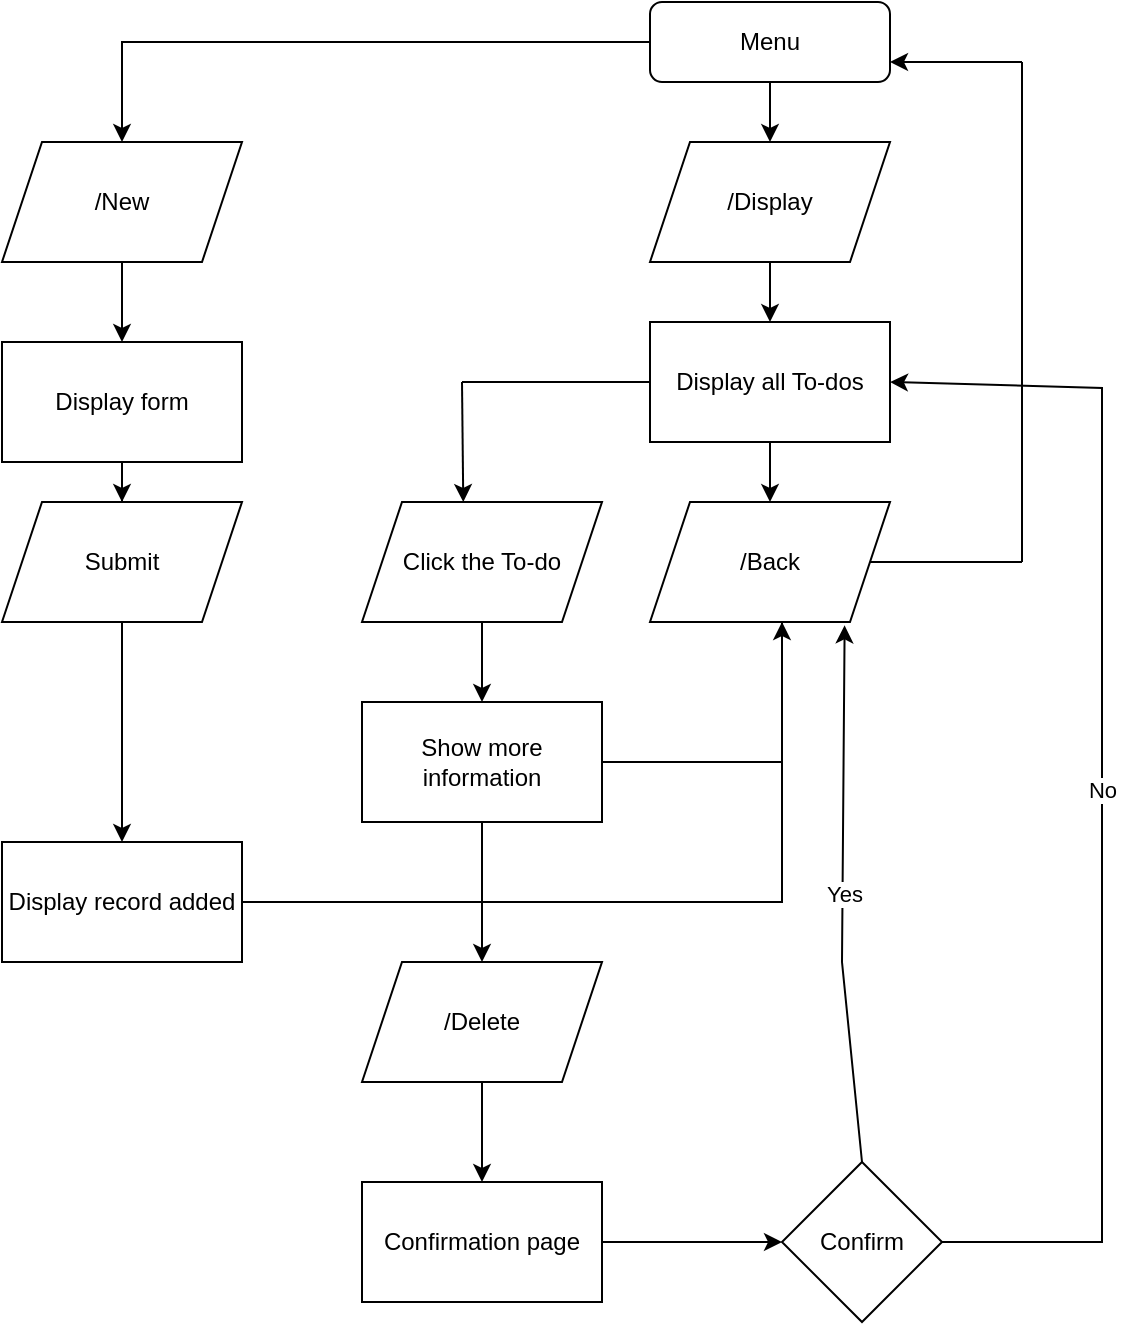 <mxfile version="21.6.1" type="device">
  <diagram id="C5RBs43oDa-KdzZeNtuy" name="Page-1">
    <mxGraphModel dx="780" dy="496" grid="1" gridSize="10" guides="1" tooltips="1" connect="1" arrows="1" fold="1" page="0" pageScale="1" pageWidth="827" pageHeight="1169" math="0" shadow="0">
      <root>
        <mxCell id="WIyWlLk6GJQsqaUBKTNV-0" />
        <mxCell id="WIyWlLk6GJQsqaUBKTNV-1" parent="WIyWlLk6GJQsqaUBKTNV-0" />
        <mxCell id="1K287xZEM_sggatvsGYo-4" value="" style="edgeStyle=orthogonalEdgeStyle;rounded=0;orthogonalLoop=1;jettySize=auto;html=1;" parent="WIyWlLk6GJQsqaUBKTNV-1" source="WIyWlLk6GJQsqaUBKTNV-3" target="1K287xZEM_sggatvsGYo-2" edge="1">
          <mxGeometry relative="1" as="geometry" />
        </mxCell>
        <mxCell id="1K287xZEM_sggatvsGYo-29" style="edgeStyle=orthogonalEdgeStyle;rounded=0;orthogonalLoop=1;jettySize=auto;html=1;entryX=0.5;entryY=0;entryDx=0;entryDy=0;" parent="WIyWlLk6GJQsqaUBKTNV-1" source="WIyWlLk6GJQsqaUBKTNV-3" target="1K287xZEM_sggatvsGYo-27" edge="1">
          <mxGeometry relative="1" as="geometry" />
        </mxCell>
        <mxCell id="WIyWlLk6GJQsqaUBKTNV-3" value="Menu" style="rounded=1;whiteSpace=wrap;html=1;fontSize=12;glass=0;strokeWidth=1;shadow=0;" parent="WIyWlLk6GJQsqaUBKTNV-1" vertex="1">
          <mxGeometry x="414" y="90" width="120" height="40" as="geometry" />
        </mxCell>
        <mxCell id="1K287xZEM_sggatvsGYo-5" value="" style="edgeStyle=orthogonalEdgeStyle;rounded=0;orthogonalLoop=1;jettySize=auto;html=1;" parent="WIyWlLk6GJQsqaUBKTNV-1" source="1K287xZEM_sggatvsGYo-2" target="1K287xZEM_sggatvsGYo-3" edge="1">
          <mxGeometry relative="1" as="geometry" />
        </mxCell>
        <mxCell id="1K287xZEM_sggatvsGYo-2" value="/Display" style="shape=parallelogram;perimeter=parallelogramPerimeter;whiteSpace=wrap;html=1;fixedSize=1;" parent="WIyWlLk6GJQsqaUBKTNV-1" vertex="1">
          <mxGeometry x="414" y="160" width="120" height="60" as="geometry" />
        </mxCell>
        <mxCell id="1K287xZEM_sggatvsGYo-9" value="" style="edgeStyle=orthogonalEdgeStyle;rounded=0;orthogonalLoop=1;jettySize=auto;html=1;" parent="WIyWlLk6GJQsqaUBKTNV-1" source="1K287xZEM_sggatvsGYo-3" target="1K287xZEM_sggatvsGYo-8" edge="1">
          <mxGeometry relative="1" as="geometry" />
        </mxCell>
        <mxCell id="1K287xZEM_sggatvsGYo-3" value="Display all To-dos" style="rounded=0;whiteSpace=wrap;html=1;" parent="WIyWlLk6GJQsqaUBKTNV-1" vertex="1">
          <mxGeometry x="414" y="250" width="120" height="60" as="geometry" />
        </mxCell>
        <mxCell id="1K287xZEM_sggatvsGYo-8" value="/Back" style="shape=parallelogram;perimeter=parallelogramPerimeter;whiteSpace=wrap;html=1;fixedSize=1;rounded=0;" parent="WIyWlLk6GJQsqaUBKTNV-1" vertex="1">
          <mxGeometry x="414" y="340" width="120" height="60" as="geometry" />
        </mxCell>
        <mxCell id="1K287xZEM_sggatvsGYo-15" value="" style="endArrow=none;html=1;rounded=0;exitX=1;exitY=0.5;exitDx=0;exitDy=0;" parent="WIyWlLk6GJQsqaUBKTNV-1" source="1K287xZEM_sggatvsGYo-8" edge="1">
          <mxGeometry width="50" height="50" relative="1" as="geometry">
            <mxPoint x="410" y="350" as="sourcePoint" />
            <mxPoint x="600" y="370" as="targetPoint" />
          </mxGeometry>
        </mxCell>
        <mxCell id="1K287xZEM_sggatvsGYo-16" value="" style="endArrow=none;html=1;rounded=0;" parent="WIyWlLk6GJQsqaUBKTNV-1" edge="1">
          <mxGeometry width="50" height="50" relative="1" as="geometry">
            <mxPoint x="600" y="120" as="sourcePoint" />
            <mxPoint x="600" y="370" as="targetPoint" />
          </mxGeometry>
        </mxCell>
        <mxCell id="1K287xZEM_sggatvsGYo-18" value="" style="endArrow=classic;html=1;rounded=0;entryX=1;entryY=0.75;entryDx=0;entryDy=0;" parent="WIyWlLk6GJQsqaUBKTNV-1" target="WIyWlLk6GJQsqaUBKTNV-3" edge="1">
          <mxGeometry width="50" height="50" relative="1" as="geometry">
            <mxPoint x="600" y="120" as="sourcePoint" />
            <mxPoint x="460" y="300" as="targetPoint" />
          </mxGeometry>
        </mxCell>
        <mxCell id="1K287xZEM_sggatvsGYo-23" value="" style="edgeStyle=orthogonalEdgeStyle;rounded=0;orthogonalLoop=1;jettySize=auto;html=1;" parent="WIyWlLk6GJQsqaUBKTNV-1" source="1K287xZEM_sggatvsGYo-19" target="1K287xZEM_sggatvsGYo-22" edge="1">
          <mxGeometry relative="1" as="geometry" />
        </mxCell>
        <mxCell id="1K287xZEM_sggatvsGYo-19" value="Click the To-do" style="shape=parallelogram;perimeter=parallelogramPerimeter;whiteSpace=wrap;html=1;fixedSize=1;" parent="WIyWlLk6GJQsqaUBKTNV-1" vertex="1">
          <mxGeometry x="270" y="340" width="120" height="60" as="geometry" />
        </mxCell>
        <mxCell id="1K287xZEM_sggatvsGYo-20" value="" style="endArrow=classic;html=1;rounded=0;entryX=0.422;entryY=0;entryDx=0;entryDy=0;entryPerimeter=0;" parent="WIyWlLk6GJQsqaUBKTNV-1" target="1K287xZEM_sggatvsGYo-19" edge="1">
          <mxGeometry width="50" height="50" relative="1" as="geometry">
            <mxPoint x="320" y="280" as="sourcePoint" />
            <mxPoint x="400" y="290" as="targetPoint" />
          </mxGeometry>
        </mxCell>
        <mxCell id="1K287xZEM_sggatvsGYo-21" value="" style="endArrow=none;html=1;rounded=0;entryX=0;entryY=0.5;entryDx=0;entryDy=0;" parent="WIyWlLk6GJQsqaUBKTNV-1" target="1K287xZEM_sggatvsGYo-3" edge="1">
          <mxGeometry width="50" height="50" relative="1" as="geometry">
            <mxPoint x="320" y="280" as="sourcePoint" />
            <mxPoint x="420" y="280" as="targetPoint" />
          </mxGeometry>
        </mxCell>
        <mxCell id="1K287xZEM_sggatvsGYo-26" style="edgeStyle=orthogonalEdgeStyle;rounded=0;orthogonalLoop=1;jettySize=auto;html=1;" parent="WIyWlLk6GJQsqaUBKTNV-1" source="1K287xZEM_sggatvsGYo-22" edge="1">
          <mxGeometry relative="1" as="geometry">
            <mxPoint x="480" y="400" as="targetPoint" />
            <Array as="points">
              <mxPoint x="480" y="470" />
              <mxPoint x="480" y="400" />
            </Array>
          </mxGeometry>
        </mxCell>
        <mxCell id="W7uDl2fpobRiwiZoaSqa-1" style="edgeStyle=orthogonalEdgeStyle;rounded=0;orthogonalLoop=1;jettySize=auto;html=1;" edge="1" parent="WIyWlLk6GJQsqaUBKTNV-1" source="1K287xZEM_sggatvsGYo-22" target="1K287xZEM_sggatvsGYo-81">
          <mxGeometry relative="1" as="geometry" />
        </mxCell>
        <mxCell id="1K287xZEM_sggatvsGYo-22" value="Show more information" style="whiteSpace=wrap;html=1;" parent="WIyWlLk6GJQsqaUBKTNV-1" vertex="1">
          <mxGeometry x="270" y="440" width="120" height="60" as="geometry" />
        </mxCell>
        <mxCell id="1K287xZEM_sggatvsGYo-31" value="" style="edgeStyle=orthogonalEdgeStyle;rounded=0;orthogonalLoop=1;jettySize=auto;html=1;" parent="WIyWlLk6GJQsqaUBKTNV-1" source="1K287xZEM_sggatvsGYo-27" target="1K287xZEM_sggatvsGYo-30" edge="1">
          <mxGeometry relative="1" as="geometry" />
        </mxCell>
        <mxCell id="1K287xZEM_sggatvsGYo-27" value="/New" style="shape=parallelogram;perimeter=parallelogramPerimeter;whiteSpace=wrap;html=1;fixedSize=1;" parent="WIyWlLk6GJQsqaUBKTNV-1" vertex="1">
          <mxGeometry x="90" y="160" width="120" height="60" as="geometry" />
        </mxCell>
        <mxCell id="1K287xZEM_sggatvsGYo-33" value="" style="edgeStyle=orthogonalEdgeStyle;rounded=0;orthogonalLoop=1;jettySize=auto;html=1;" parent="WIyWlLk6GJQsqaUBKTNV-1" source="1K287xZEM_sggatvsGYo-30" target="1K287xZEM_sggatvsGYo-32" edge="1">
          <mxGeometry relative="1" as="geometry" />
        </mxCell>
        <mxCell id="1K287xZEM_sggatvsGYo-30" value="Display form" style="whiteSpace=wrap;html=1;" parent="WIyWlLk6GJQsqaUBKTNV-1" vertex="1">
          <mxGeometry x="90" y="260" width="120" height="60" as="geometry" />
        </mxCell>
        <mxCell id="1K287xZEM_sggatvsGYo-34" style="edgeStyle=orthogonalEdgeStyle;rounded=0;orthogonalLoop=1;jettySize=auto;html=1;exitX=1;exitY=0.5;exitDx=0;exitDy=0;endArrow=none;endFill=0;" parent="WIyWlLk6GJQsqaUBKTNV-1" source="1K287xZEM_sggatvsGYo-35" edge="1">
          <mxGeometry relative="1" as="geometry">
            <mxPoint x="480" y="400" as="targetPoint" />
            <Array as="points">
              <mxPoint x="480" y="540" />
            </Array>
          </mxGeometry>
        </mxCell>
        <mxCell id="1K287xZEM_sggatvsGYo-36" value="" style="edgeStyle=orthogonalEdgeStyle;rounded=0;orthogonalLoop=1;jettySize=auto;html=1;" parent="WIyWlLk6GJQsqaUBKTNV-1" source="1K287xZEM_sggatvsGYo-32" target="1K287xZEM_sggatvsGYo-35" edge="1">
          <mxGeometry relative="1" as="geometry" />
        </mxCell>
        <mxCell id="1K287xZEM_sggatvsGYo-32" value="Submit" style="shape=parallelogram;perimeter=parallelogramPerimeter;whiteSpace=wrap;html=1;fixedSize=1;" parent="WIyWlLk6GJQsqaUBKTNV-1" vertex="1">
          <mxGeometry x="90" y="340" width="120" height="60" as="geometry" />
        </mxCell>
        <mxCell id="1K287xZEM_sggatvsGYo-35" value="Display record added" style="whiteSpace=wrap;html=1;" parent="WIyWlLk6GJQsqaUBKTNV-1" vertex="1">
          <mxGeometry x="90" y="510" width="120" height="60" as="geometry" />
        </mxCell>
        <mxCell id="W7uDl2fpobRiwiZoaSqa-0" style="edgeStyle=orthogonalEdgeStyle;rounded=0;orthogonalLoop=1;jettySize=auto;html=1;entryX=0.5;entryY=0;entryDx=0;entryDy=0;" edge="1" parent="WIyWlLk6GJQsqaUBKTNV-1" source="1K287xZEM_sggatvsGYo-81" target="1K287xZEM_sggatvsGYo-89">
          <mxGeometry relative="1" as="geometry" />
        </mxCell>
        <mxCell id="1K287xZEM_sggatvsGYo-81" value="/Delete" style="shape=parallelogram;perimeter=parallelogramPerimeter;whiteSpace=wrap;html=1;fixedSize=1;" parent="WIyWlLk6GJQsqaUBKTNV-1" vertex="1">
          <mxGeometry x="270" y="570" width="120" height="60" as="geometry" />
        </mxCell>
        <mxCell id="1K287xZEM_sggatvsGYo-92" value="" style="edgeStyle=orthogonalEdgeStyle;rounded=0;orthogonalLoop=1;jettySize=auto;html=1;" parent="WIyWlLk6GJQsqaUBKTNV-1" source="1K287xZEM_sggatvsGYo-89" target="1K287xZEM_sggatvsGYo-91" edge="1">
          <mxGeometry relative="1" as="geometry" />
        </mxCell>
        <mxCell id="1K287xZEM_sggatvsGYo-89" value="Confirmation page" style="whiteSpace=wrap;html=1;" parent="WIyWlLk6GJQsqaUBKTNV-1" vertex="1">
          <mxGeometry x="270" y="680" width="120" height="60" as="geometry" />
        </mxCell>
        <mxCell id="1K287xZEM_sggatvsGYo-91" value="Confirm" style="rhombus;whiteSpace=wrap;html=1;" parent="WIyWlLk6GJQsqaUBKTNV-1" vertex="1">
          <mxGeometry x="480" y="670" width="80" height="80" as="geometry" />
        </mxCell>
        <mxCell id="1K287xZEM_sggatvsGYo-94" value="" style="endArrow=none;html=1;rounded=0;entryX=0.5;entryY=0;entryDx=0;entryDy=0;endFill=0;exitX=0.811;exitY=1.028;exitDx=0;exitDy=0;exitPerimeter=0;startArrow=classic;startFill=1;" parent="WIyWlLk6GJQsqaUBKTNV-1" target="1K287xZEM_sggatvsGYo-91" edge="1" source="1K287xZEM_sggatvsGYo-8">
          <mxGeometry relative="1" as="geometry">
            <mxPoint x="479" y="400" as="sourcePoint" />
            <mxPoint x="642" y="567" as="targetPoint" />
            <Array as="points">
              <mxPoint x="510" y="570" />
            </Array>
          </mxGeometry>
        </mxCell>
        <mxCell id="1K287xZEM_sggatvsGYo-95" value="Yes" style="edgeLabel;resizable=0;html=1;align=center;verticalAlign=middle;" parent="1K287xZEM_sggatvsGYo-94" connectable="0" vertex="1">
          <mxGeometry relative="1" as="geometry" />
        </mxCell>
        <mxCell id="1K287xZEM_sggatvsGYo-96" value="" style="endArrow=classic;html=1;rounded=0;exitX=1;exitY=0.5;exitDx=0;exitDy=0;entryX=1;entryY=0.5;entryDx=0;entryDy=0;" parent="WIyWlLk6GJQsqaUBKTNV-1" source="1K287xZEM_sggatvsGYo-91" target="1K287xZEM_sggatvsGYo-3" edge="1">
          <mxGeometry relative="1" as="geometry">
            <mxPoint x="622" y="421" as="sourcePoint" />
            <mxPoint x="722" y="421" as="targetPoint" />
            <Array as="points">
              <mxPoint x="640" y="710" />
              <mxPoint x="640" y="283" />
            </Array>
          </mxGeometry>
        </mxCell>
        <mxCell id="1K287xZEM_sggatvsGYo-97" value="No" style="edgeLabel;resizable=0;html=1;align=center;verticalAlign=middle;" parent="1K287xZEM_sggatvsGYo-96" connectable="0" vertex="1">
          <mxGeometry relative="1" as="geometry" />
        </mxCell>
      </root>
    </mxGraphModel>
  </diagram>
</mxfile>
